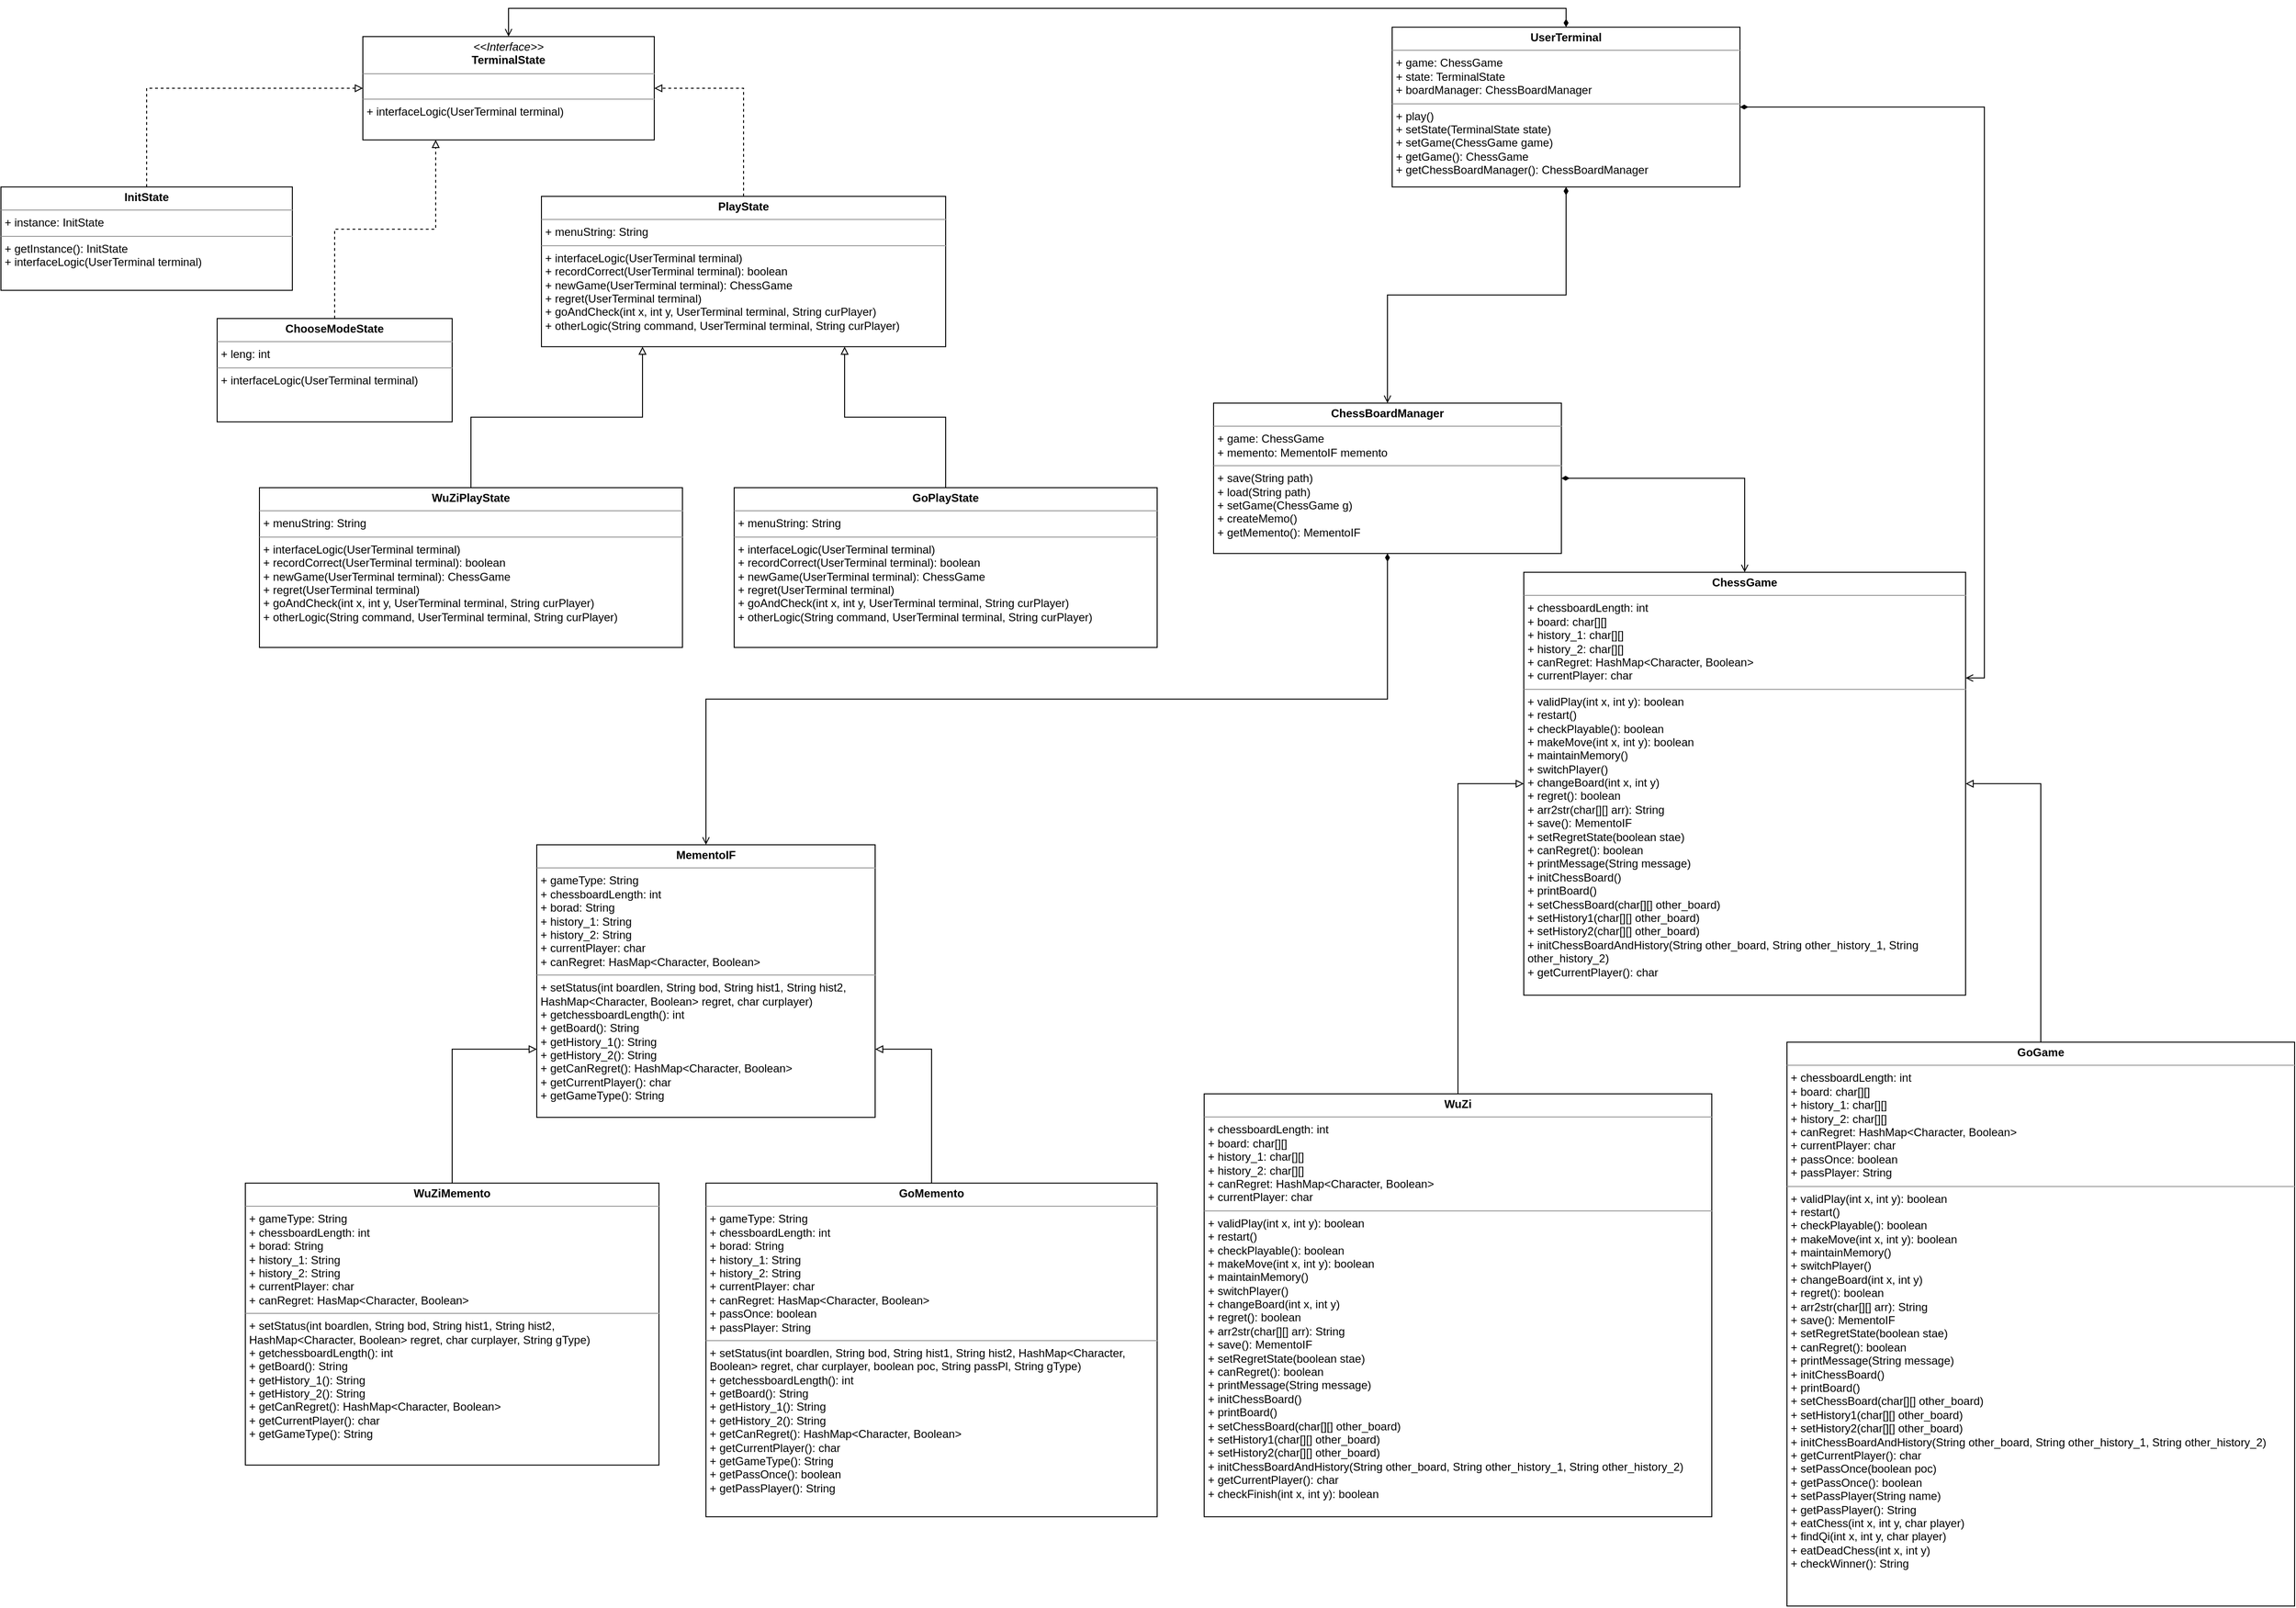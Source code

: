 <mxfile version="22.0.2" type="device">
  <diagram name="Page-1" id="c4acf3e9-155e-7222-9cf6-157b1a14988f">
    <mxGraphModel dx="5404" dy="2093" grid="1" gridSize="10" guides="1" tooltips="1" connect="1" arrows="1" fold="1" page="1" pageScale="1" pageWidth="850" pageHeight="1100" background="none" math="0" shadow="0">
      <root>
        <mxCell id="0" />
        <mxCell id="1" parent="0" />
        <mxCell id="H-R2g1DrekQzZ_cfSzfi-2" value="&lt;p style=&quot;margin:0px;margin-top:4px;text-align:center;&quot;&gt;&lt;b&gt;MementoIF&lt;/b&gt;&lt;/p&gt;&lt;hr size=&quot;1&quot;&gt;&lt;p style=&quot;margin:0px;margin-left:4px;&quot;&gt;+ gameType: String&lt;/p&gt;&lt;p style=&quot;margin:0px;margin-left:4px;&quot;&gt;+ chessboardLength: int&lt;/p&gt;&lt;p style=&quot;margin:0px;margin-left:4px;&quot;&gt;+ borad: String&lt;/p&gt;&lt;p style=&quot;margin:0px;margin-left:4px;&quot;&gt;+ history_1: String&lt;/p&gt;&lt;p style=&quot;margin:0px;margin-left:4px;&quot;&gt;+ history_2: String&lt;/p&gt;&lt;p style=&quot;margin:0px;margin-left:4px;&quot;&gt;+ currentPlayer: char&lt;/p&gt;&lt;p style=&quot;margin:0px;margin-left:4px;&quot;&gt;+ canRegret: HasMap&amp;lt;Character, Boolean&amp;gt;&lt;/p&gt;&lt;hr size=&quot;1&quot;&gt;&lt;p style=&quot;margin:0px;margin-left:4px;&quot;&gt;+ setStatus(int boardlen, String bod, String hist1, String hist2, HashMap&amp;lt;Character, Boolean&amp;gt; regret, char curplayer)&lt;/p&gt;&lt;p style=&quot;margin:0px;margin-left:4px;&quot;&gt;+ getchessboardLength(): int&lt;/p&gt;&lt;p style=&quot;margin:0px;margin-left:4px;&quot;&gt;+ getBoard(): String&lt;/p&gt;&lt;p style=&quot;margin:0px;margin-left:4px;&quot;&gt;+ getHistory_1(): String&lt;/p&gt;&lt;p style=&quot;margin:0px;margin-left:4px;&quot;&gt;+ getHistory_2(): String&lt;/p&gt;&lt;p style=&quot;margin:0px;margin-left:4px;&quot;&gt;+ getCanRegret(): HashMap&amp;lt;Character, Boolean&amp;gt;&lt;/p&gt;&lt;p style=&quot;margin:0px;margin-left:4px;&quot;&gt;+ getCurrentPlayer(): char&lt;/p&gt;&lt;p style=&quot;margin:0px;margin-left:4px;&quot;&gt;+ getGameType(): String&lt;/p&gt;" style="verticalAlign=top;align=left;overflow=fill;fontSize=12;fontFamily=Helvetica;html=1;whiteSpace=wrap;" vertex="1" parent="1">
          <mxGeometry x="-1075" y="1109.91" width="360" height="290" as="geometry" />
        </mxCell>
        <mxCell id="H-R2g1DrekQzZ_cfSzfi-7" style="edgeStyle=orthogonalEdgeStyle;rounded=0;orthogonalLoop=1;jettySize=auto;html=1;entryX=0;entryY=0.75;entryDx=0;entryDy=0;exitX=0.5;exitY=0;exitDx=0;exitDy=0;endArrow=block;endFill=0;" edge="1" parent="1" source="H-R2g1DrekQzZ_cfSzfi-5" target="H-R2g1DrekQzZ_cfSzfi-2">
          <mxGeometry relative="1" as="geometry" />
        </mxCell>
        <mxCell id="H-R2g1DrekQzZ_cfSzfi-5" value="&lt;p style=&quot;margin:0px;margin-top:4px;text-align:center;&quot;&gt;&lt;b&gt;WuZiMemento&lt;/b&gt;&lt;/p&gt;&lt;hr size=&quot;1&quot;&gt;&lt;p style=&quot;margin:0px;margin-left:4px;&quot;&gt;+ gameType: String&lt;/p&gt;&lt;p style=&quot;margin:0px;margin-left:4px;&quot;&gt;+ chessboardLength: int&lt;/p&gt;&lt;p style=&quot;margin:0px;margin-left:4px;&quot;&gt;+ borad: String&lt;/p&gt;&lt;p style=&quot;margin:0px;margin-left:4px;&quot;&gt;+ history_1: String&lt;/p&gt;&lt;p style=&quot;margin:0px;margin-left:4px;&quot;&gt;+ history_2: String&lt;/p&gt;&lt;p style=&quot;margin:0px;margin-left:4px;&quot;&gt;+ currentPlayer: char&lt;/p&gt;&lt;p style=&quot;margin:0px;margin-left:4px;&quot;&gt;+ canRegret: HasMap&amp;lt;Character, Boolean&amp;gt;&lt;/p&gt;&lt;hr size=&quot;1&quot;&gt;&lt;p style=&quot;margin:0px;margin-left:4px;&quot;&gt;+ setStatus(int boardlen, String bod, String hist1, String hist2, HashMap&amp;lt;Character, Boolean&amp;gt; regret, char curplayer, String gType)&lt;/p&gt;&lt;p style=&quot;margin:0px;margin-left:4px;&quot;&gt;+ getchessboardLength(): int&lt;/p&gt;&lt;p style=&quot;margin:0px;margin-left:4px;&quot;&gt;+ getBoard(): String&lt;/p&gt;&lt;p style=&quot;margin:0px;margin-left:4px;&quot;&gt;+ getHistory_1(): String&lt;/p&gt;&lt;p style=&quot;margin:0px;margin-left:4px;&quot;&gt;+ getHistory_2(): String&lt;/p&gt;&lt;p style=&quot;margin:0px;margin-left:4px;&quot;&gt;+ getCanRegret(): HashMap&amp;lt;Character, Boolean&amp;gt;&lt;/p&gt;&lt;p style=&quot;margin:0px;margin-left:4px;&quot;&gt;+ getCurrentPlayer(): char&lt;/p&gt;&lt;p style=&quot;margin:0px;margin-left:4px;&quot;&gt;+ getGameType(): String&lt;/p&gt;" style="verticalAlign=top;align=left;overflow=fill;fontSize=12;fontFamily=Helvetica;html=1;whiteSpace=wrap;" vertex="1" parent="1">
          <mxGeometry x="-1385" y="1469.91" width="440" height="300" as="geometry" />
        </mxCell>
        <mxCell id="H-R2g1DrekQzZ_cfSzfi-8" style="edgeStyle=orthogonalEdgeStyle;rounded=0;orthogonalLoop=1;jettySize=auto;html=1;exitX=0.5;exitY=0;exitDx=0;exitDy=0;entryX=1;entryY=0.75;entryDx=0;entryDy=0;endArrow=block;endFill=0;" edge="1" parent="1" source="H-R2g1DrekQzZ_cfSzfi-6" target="H-R2g1DrekQzZ_cfSzfi-2">
          <mxGeometry relative="1" as="geometry" />
        </mxCell>
        <mxCell id="H-R2g1DrekQzZ_cfSzfi-6" value="&lt;p style=&quot;margin:0px;margin-top:4px;text-align:center;&quot;&gt;&lt;b&gt;GoMemento&lt;/b&gt;&lt;/p&gt;&lt;hr size=&quot;1&quot;&gt;&lt;p style=&quot;margin:0px;margin-left:4px;&quot;&gt;+ gameType: String&lt;/p&gt;&lt;p style=&quot;margin:0px;margin-left:4px;&quot;&gt;+ chessboardLength: int&lt;/p&gt;&lt;p style=&quot;margin:0px;margin-left:4px;&quot;&gt;+ borad: String&lt;/p&gt;&lt;p style=&quot;margin:0px;margin-left:4px;&quot;&gt;+ history_1: String&lt;/p&gt;&lt;p style=&quot;margin:0px;margin-left:4px;&quot;&gt;+ history_2: String&lt;/p&gt;&lt;p style=&quot;margin:0px;margin-left:4px;&quot;&gt;+ currentPlayer: char&lt;/p&gt;&lt;p style=&quot;margin:0px;margin-left:4px;&quot;&gt;+ canRegret: HasMap&amp;lt;Character, Boolean&amp;gt;&lt;/p&gt;&lt;p style=&quot;margin:0px;margin-left:4px;&quot;&gt;+ passOnce: boolean&lt;/p&gt;&lt;p style=&quot;margin:0px;margin-left:4px;&quot;&gt;+ passPlayer: String&lt;/p&gt;&lt;hr size=&quot;1&quot;&gt;&lt;p style=&quot;margin:0px;margin-left:4px;&quot;&gt;+ setStatus(int boardlen, String bod, String hist1, String hist2, HashMap&amp;lt;Character, Boolean&amp;gt; regret, char curplayer, boolean poc, String passPl, String gType)&lt;/p&gt;&lt;p style=&quot;margin:0px;margin-left:4px;&quot;&gt;+ getchessboardLength(): int&lt;/p&gt;&lt;p style=&quot;margin:0px;margin-left:4px;&quot;&gt;+ getBoard(): String&lt;/p&gt;&lt;p style=&quot;margin:0px;margin-left:4px;&quot;&gt;+ getHistory_1(): String&lt;/p&gt;&lt;p style=&quot;margin:0px;margin-left:4px;&quot;&gt;+ getHistory_2(): String&lt;/p&gt;&lt;p style=&quot;margin:0px;margin-left:4px;&quot;&gt;+ getCanRegret(): HashMap&amp;lt;Character, Boolean&amp;gt;&lt;/p&gt;&lt;p style=&quot;margin:0px;margin-left:4px;&quot;&gt;+ getCurrentPlayer(): char&lt;/p&gt;&lt;p style=&quot;margin:0px;margin-left:4px;&quot;&gt;+ getGameType(): String&lt;/p&gt;&lt;p style=&quot;margin:0px;margin-left:4px;&quot;&gt;+ getPassOnce(): boolean&lt;/p&gt;&lt;p style=&quot;margin:0px;margin-left:4px;&quot;&gt;+ getPassPlayer(): String&lt;/p&gt;" style="verticalAlign=top;align=left;overflow=fill;fontSize=12;fontFamily=Helvetica;html=1;whiteSpace=wrap;" vertex="1" parent="1">
          <mxGeometry x="-895" y="1469.91" width="480" height="355" as="geometry" />
        </mxCell>
        <mxCell id="H-R2g1DrekQzZ_cfSzfi-30" style="edgeStyle=orthogonalEdgeStyle;rounded=0;orthogonalLoop=1;jettySize=auto;html=1;entryX=0.5;entryY=0;entryDx=0;entryDy=0;startArrow=diamondThin;startFill=1;endArrow=open;endFill=0;exitX=0.5;exitY=1;exitDx=0;exitDy=0;" edge="1" parent="1" source="H-R2g1DrekQzZ_cfSzfi-9" target="H-R2g1DrekQzZ_cfSzfi-2">
          <mxGeometry relative="1" as="geometry" />
        </mxCell>
        <mxCell id="H-R2g1DrekQzZ_cfSzfi-31" style="edgeStyle=orthogonalEdgeStyle;rounded=0;orthogonalLoop=1;jettySize=auto;html=1;exitX=1;exitY=0.5;exitDx=0;exitDy=0;entryX=0.5;entryY=0;entryDx=0;entryDy=0;endArrow=open;endFill=0;startArrow=diamondThin;startFill=1;" edge="1" parent="1" source="H-R2g1DrekQzZ_cfSzfi-9" target="H-R2g1DrekQzZ_cfSzfi-10">
          <mxGeometry relative="1" as="geometry" />
        </mxCell>
        <mxCell id="H-R2g1DrekQzZ_cfSzfi-9" value="&lt;p style=&quot;margin:0px;margin-top:4px;text-align:center;&quot;&gt;&lt;b&gt;ChessBoardManager&lt;/b&gt;&lt;/p&gt;&lt;hr size=&quot;1&quot;&gt;&lt;p style=&quot;margin:0px;margin-left:4px;&quot;&gt;+ game: ChessGame&lt;/p&gt;&lt;p style=&quot;margin:0px;margin-left:4px;&quot;&gt;+ memento: MementoIF memento&lt;/p&gt;&lt;hr size=&quot;1&quot;&gt;&lt;p style=&quot;margin:0px;margin-left:4px;&quot;&gt;+ save(String path)&lt;/p&gt;&lt;p style=&quot;margin:0px;margin-left:4px;&quot;&gt;+ load(String path)&lt;/p&gt;&lt;p style=&quot;margin:0px;margin-left:4px;&quot;&gt;+ setGame(ChessGame g)&lt;/p&gt;&lt;p style=&quot;margin:0px;margin-left:4px;&quot;&gt;+ createMemo()&lt;/p&gt;&lt;p style=&quot;margin:0px;margin-left:4px;&quot;&gt;+ getMemento(): MementoIF&lt;/p&gt;" style="verticalAlign=top;align=left;overflow=fill;fontSize=12;fontFamily=Helvetica;html=1;whiteSpace=wrap;" vertex="1" parent="1">
          <mxGeometry x="-355" y="639.91" width="370" height="160" as="geometry" />
        </mxCell>
        <mxCell id="H-R2g1DrekQzZ_cfSzfi-10" value="&lt;p style=&quot;margin:0px;margin-top:4px;text-align:center;&quot;&gt;&lt;b&gt;ChessGame&lt;/b&gt;&lt;/p&gt;&lt;hr size=&quot;1&quot;&gt;&lt;p style=&quot;margin:0px;margin-left:4px;&quot;&gt;+ chessboardLength: int&lt;/p&gt;&lt;p style=&quot;margin:0px;margin-left:4px;&quot;&gt;+ board: char[][]&lt;/p&gt;&lt;p style=&quot;margin:0px;margin-left:4px;&quot;&gt;+ history_1: char[][]&lt;/p&gt;&lt;p style=&quot;margin:0px;margin-left:4px;&quot;&gt;+ history_2: char[][]&lt;/p&gt;&lt;p style=&quot;margin:0px;margin-left:4px;&quot;&gt;+ canRegret: HashMap&amp;lt;Character, Boolean&amp;gt;&lt;/p&gt;&lt;p style=&quot;margin:0px;margin-left:4px;&quot;&gt;+ currentPlayer: char&lt;/p&gt;&lt;hr size=&quot;1&quot;&gt;&lt;p style=&quot;margin:0px;margin-left:4px;&quot;&gt;+ validPlay(int x, int y): boolean&lt;/p&gt;&lt;p style=&quot;margin:0px;margin-left:4px;&quot;&gt;+ restart()&lt;/p&gt;&lt;p style=&quot;margin:0px;margin-left:4px;&quot;&gt;+ checkPlayable(): boolean&lt;/p&gt;&lt;p style=&quot;margin:0px;margin-left:4px;&quot;&gt;+ makeMove(int x, int y): boolean&lt;/p&gt;&lt;p style=&quot;margin:0px;margin-left:4px;&quot;&gt;+ maintainMemory()&lt;/p&gt;&lt;p style=&quot;margin:0px;margin-left:4px;&quot;&gt;+ switchPlayer()&lt;/p&gt;&lt;p style=&quot;margin:0px;margin-left:4px;&quot;&gt;+ changeBoard(int x, int y)&lt;/p&gt;&lt;p style=&quot;margin:0px;margin-left:4px;&quot;&gt;+ regret(): boolean&lt;/p&gt;&lt;p style=&quot;margin:0px;margin-left:4px;&quot;&gt;+ arr2str(char[][] arr): String&lt;/p&gt;&lt;p style=&quot;margin:0px;margin-left:4px;&quot;&gt;+ save(): MementoIF&lt;/p&gt;&lt;p style=&quot;margin:0px;margin-left:4px;&quot;&gt;+ setRegretState(boolean stae)&lt;/p&gt;&lt;p style=&quot;margin:0px;margin-left:4px;&quot;&gt;+ canRegret(): boolean&lt;/p&gt;&lt;p style=&quot;margin:0px;margin-left:4px;&quot;&gt;+ printMessage(String message)&lt;/p&gt;&lt;p style=&quot;margin:0px;margin-left:4px;&quot;&gt;+ initChessBoard()&lt;/p&gt;&lt;p style=&quot;margin:0px;margin-left:4px;&quot;&gt;+ printBoard()&lt;/p&gt;&lt;p style=&quot;margin:0px;margin-left:4px;&quot;&gt;+ setChessBoard(char[][] other_board)&lt;/p&gt;&lt;p style=&quot;margin:0px;margin-left:4px;&quot;&gt;+ setHistory1(char[][] other_board)&lt;/p&gt;&lt;p style=&quot;margin:0px;margin-left:4px;&quot;&gt;+ setHistory2(char[][] other_board)&lt;/p&gt;&lt;p style=&quot;margin:0px;margin-left:4px;&quot;&gt;+ initChessBoardAndHistory(String other_board, String other_history_1, String other_history_2)&lt;/p&gt;&lt;p style=&quot;margin:0px;margin-left:4px;&quot;&gt;+ getCurrentPlayer(): char&lt;/p&gt;" style="verticalAlign=top;align=left;overflow=fill;fontSize=12;fontFamily=Helvetica;html=1;whiteSpace=wrap;" vertex="1" parent="1">
          <mxGeometry x="-25" y="819.91" width="470" height="450" as="geometry" />
        </mxCell>
        <mxCell id="H-R2g1DrekQzZ_cfSzfi-12" style="edgeStyle=orthogonalEdgeStyle;rounded=0;orthogonalLoop=1;jettySize=auto;html=1;entryX=0;entryY=0.5;entryDx=0;entryDy=0;exitX=0.5;exitY=0;exitDx=0;exitDy=0;endArrow=block;endFill=0;" edge="1" parent="1" source="H-R2g1DrekQzZ_cfSzfi-11" target="H-R2g1DrekQzZ_cfSzfi-10">
          <mxGeometry relative="1" as="geometry" />
        </mxCell>
        <mxCell id="H-R2g1DrekQzZ_cfSzfi-11" value="&lt;p style=&quot;margin:0px;margin-top:4px;text-align:center;&quot;&gt;&lt;b&gt;WuZi&lt;/b&gt;&lt;/p&gt;&lt;hr size=&quot;1&quot;&gt;&lt;p style=&quot;margin:0px;margin-left:4px;&quot;&gt;+ chessboardLength: int&lt;/p&gt;&lt;p style=&quot;margin:0px;margin-left:4px;&quot;&gt;+ board: char[][]&lt;/p&gt;&lt;p style=&quot;margin:0px;margin-left:4px;&quot;&gt;+ history_1: char[][]&lt;/p&gt;&lt;p style=&quot;margin:0px;margin-left:4px;&quot;&gt;+ history_2: char[][]&lt;/p&gt;&lt;p style=&quot;margin:0px;margin-left:4px;&quot;&gt;+ canRegret: HashMap&amp;lt;Character, Boolean&amp;gt;&lt;/p&gt;&lt;p style=&quot;margin:0px;margin-left:4px;&quot;&gt;+ currentPlayer: char&lt;/p&gt;&lt;hr size=&quot;1&quot;&gt;&lt;p style=&quot;margin:0px;margin-left:4px;&quot;&gt;+ validPlay(int x, int y): boolean&lt;/p&gt;&lt;p style=&quot;margin:0px;margin-left:4px;&quot;&gt;+ restart()&lt;/p&gt;&lt;p style=&quot;margin:0px;margin-left:4px;&quot;&gt;+ checkPlayable(): boolean&lt;/p&gt;&lt;p style=&quot;margin:0px;margin-left:4px;&quot;&gt;+ makeMove(int x, int y): boolean&lt;/p&gt;&lt;p style=&quot;margin:0px;margin-left:4px;&quot;&gt;+ maintainMemory()&lt;/p&gt;&lt;p style=&quot;margin:0px;margin-left:4px;&quot;&gt;+ switchPlayer()&lt;/p&gt;&lt;p style=&quot;margin:0px;margin-left:4px;&quot;&gt;+ changeBoard(int x, int y)&lt;/p&gt;&lt;p style=&quot;margin:0px;margin-left:4px;&quot;&gt;+ regret(): boolean&lt;/p&gt;&lt;p style=&quot;margin:0px;margin-left:4px;&quot;&gt;+ arr2str(char[][] arr): String&lt;/p&gt;&lt;p style=&quot;margin:0px;margin-left:4px;&quot;&gt;+ save(): MementoIF&lt;/p&gt;&lt;p style=&quot;margin:0px;margin-left:4px;&quot;&gt;+ setRegretState(boolean stae)&lt;/p&gt;&lt;p style=&quot;margin:0px;margin-left:4px;&quot;&gt;+ canRegret(): boolean&lt;/p&gt;&lt;p style=&quot;margin:0px;margin-left:4px;&quot;&gt;+ printMessage(String message)&lt;/p&gt;&lt;p style=&quot;margin:0px;margin-left:4px;&quot;&gt;+ initChessBoard()&lt;/p&gt;&lt;p style=&quot;margin:0px;margin-left:4px;&quot;&gt;+ printBoard()&lt;/p&gt;&lt;p style=&quot;margin:0px;margin-left:4px;&quot;&gt;+ setChessBoard(char[][] other_board)&lt;/p&gt;&lt;p style=&quot;margin:0px;margin-left:4px;&quot;&gt;+ setHistory1(char[][] other_board)&lt;/p&gt;&lt;p style=&quot;margin:0px;margin-left:4px;&quot;&gt;+ setHistory2(char[][] other_board)&lt;/p&gt;&lt;p style=&quot;margin:0px;margin-left:4px;&quot;&gt;+ initChessBoardAndHistory(String other_board, String other_history_1, String other_history_2)&lt;/p&gt;&lt;p style=&quot;margin:0px;margin-left:4px;&quot;&gt;+ getCurrentPlayer(): char&lt;/p&gt;&lt;p style=&quot;margin:0px;margin-left:4px;&quot;&gt;+ checkFinish(int x, int y): boolean&lt;/p&gt;" style="verticalAlign=top;align=left;overflow=fill;fontSize=12;fontFamily=Helvetica;html=1;whiteSpace=wrap;" vertex="1" parent="1">
          <mxGeometry x="-365" y="1374.91" width="540" height="450" as="geometry" />
        </mxCell>
        <mxCell id="H-R2g1DrekQzZ_cfSzfi-14" style="edgeStyle=orthogonalEdgeStyle;rounded=0;orthogonalLoop=1;jettySize=auto;html=1;exitX=0.5;exitY=0;exitDx=0;exitDy=0;entryX=1;entryY=0.5;entryDx=0;entryDy=0;endArrow=block;endFill=0;" edge="1" parent="1" source="H-R2g1DrekQzZ_cfSzfi-13" target="H-R2g1DrekQzZ_cfSzfi-10">
          <mxGeometry relative="1" as="geometry" />
        </mxCell>
        <mxCell id="H-R2g1DrekQzZ_cfSzfi-13" value="&lt;p style=&quot;margin:0px;margin-top:4px;text-align:center;&quot;&gt;&lt;b&gt;GoGame&lt;/b&gt;&lt;/p&gt;&lt;hr size=&quot;1&quot;&gt;&lt;p style=&quot;margin:0px;margin-left:4px;&quot;&gt;+ chessboardLength: int&lt;/p&gt;&lt;p style=&quot;margin:0px;margin-left:4px;&quot;&gt;+ board: char[][]&lt;/p&gt;&lt;p style=&quot;margin:0px;margin-left:4px;&quot;&gt;+ history_1: char[][]&lt;/p&gt;&lt;p style=&quot;margin:0px;margin-left:4px;&quot;&gt;+ history_2: char[][]&lt;/p&gt;&lt;p style=&quot;margin:0px;margin-left:4px;&quot;&gt;+ canRegret: HashMap&amp;lt;Character, Boolean&amp;gt;&lt;/p&gt;&lt;p style=&quot;margin:0px;margin-left:4px;&quot;&gt;+ currentPlayer: char&lt;/p&gt;&lt;p style=&quot;margin:0px;margin-left:4px;&quot;&gt;+ passOnce: boolean&lt;/p&gt;&lt;p style=&quot;margin:0px;margin-left:4px;&quot;&gt;+ passPlayer: String&lt;/p&gt;&lt;hr size=&quot;1&quot;&gt;&lt;p style=&quot;margin:0px;margin-left:4px;&quot;&gt;+ validPlay(int x, int y): boolean&lt;/p&gt;&lt;p style=&quot;margin:0px;margin-left:4px;&quot;&gt;+ restart()&lt;/p&gt;&lt;p style=&quot;margin:0px;margin-left:4px;&quot;&gt;+ checkPlayable(): boolean&lt;/p&gt;&lt;p style=&quot;margin:0px;margin-left:4px;&quot;&gt;+ makeMove(int x, int y): boolean&lt;/p&gt;&lt;p style=&quot;margin:0px;margin-left:4px;&quot;&gt;+ maintainMemory()&lt;/p&gt;&lt;p style=&quot;margin:0px;margin-left:4px;&quot;&gt;+ switchPlayer()&lt;/p&gt;&lt;p style=&quot;margin:0px;margin-left:4px;&quot;&gt;+ changeBoard(int x, int y)&lt;/p&gt;&lt;p style=&quot;margin:0px;margin-left:4px;&quot;&gt;+ regret(): boolean&lt;/p&gt;&lt;p style=&quot;margin:0px;margin-left:4px;&quot;&gt;+ arr2str(char[][] arr): String&lt;/p&gt;&lt;p style=&quot;margin:0px;margin-left:4px;&quot;&gt;+ save(): MementoIF&lt;/p&gt;&lt;p style=&quot;margin:0px;margin-left:4px;&quot;&gt;+ setRegretState(boolean stae)&lt;/p&gt;&lt;p style=&quot;margin:0px;margin-left:4px;&quot;&gt;+ canRegret(): boolean&lt;/p&gt;&lt;p style=&quot;margin:0px;margin-left:4px;&quot;&gt;+ printMessage(String message)&lt;/p&gt;&lt;p style=&quot;margin:0px;margin-left:4px;&quot;&gt;+ initChessBoard()&lt;/p&gt;&lt;p style=&quot;margin:0px;margin-left:4px;&quot;&gt;+ printBoard()&lt;/p&gt;&lt;p style=&quot;margin:0px;margin-left:4px;&quot;&gt;+ setChessBoard(char[][] other_board)&lt;/p&gt;&lt;p style=&quot;margin:0px;margin-left:4px;&quot;&gt;+ setHistory1(char[][] other_board)&lt;/p&gt;&lt;p style=&quot;margin:0px;margin-left:4px;&quot;&gt;+ setHistory2(char[][] other_board)&lt;/p&gt;&lt;p style=&quot;margin:0px;margin-left:4px;&quot;&gt;+ initChessBoardAndHistory(String other_board, String other_history_1, String other_history_2)&lt;/p&gt;&lt;p style=&quot;margin:0px;margin-left:4px;&quot;&gt;+ getCurrentPlayer(): char&lt;/p&gt;&lt;p style=&quot;margin:0px;margin-left:4px;&quot;&gt;+ setPassOnce(boolean poc)&lt;/p&gt;&lt;p style=&quot;margin:0px;margin-left:4px;&quot;&gt;+ getPassOnce(): boolean&lt;/p&gt;&lt;p style=&quot;margin:0px;margin-left:4px;&quot;&gt;+ setPassPlayer(String name)&lt;/p&gt;&lt;p style=&quot;margin:0px;margin-left:4px;&quot;&gt;+ getPassPlayer(): String&lt;/p&gt;&lt;p style=&quot;margin:0px;margin-left:4px;&quot;&gt;+ eatChess(int x, int y, char player)&lt;/p&gt;&lt;p style=&quot;margin:0px;margin-left:4px;&quot;&gt;+ findQi(int x, int y, char player)&lt;/p&gt;&lt;p style=&quot;margin:0px;margin-left:4px;&quot;&gt;+ eatDeadChess(int x, int y)&lt;/p&gt;&lt;p style=&quot;margin:0px;margin-left:4px;&quot;&gt;+ checkWinner(): String&lt;/p&gt;" style="verticalAlign=top;align=left;overflow=fill;fontSize=12;fontFamily=Helvetica;html=1;whiteSpace=wrap;" vertex="1" parent="1">
          <mxGeometry x="255" y="1319.91" width="540" height="600" as="geometry" />
        </mxCell>
        <mxCell id="H-R2g1DrekQzZ_cfSzfi-15" value="&lt;p style=&quot;margin:0px;margin-top:4px;text-align:center;&quot;&gt;&lt;i&gt;&amp;lt;&amp;lt;Interface&amp;gt;&amp;gt;&lt;/i&gt;&lt;br&gt;&lt;b&gt;TerminalState&lt;/b&gt;&lt;/p&gt;&lt;hr size=&quot;1&quot;&gt;&lt;p style=&quot;margin:0px;margin-left:4px;&quot;&gt;&lt;br&gt;&lt;/p&gt;&lt;hr size=&quot;1&quot;&gt;&lt;p style=&quot;margin:0px;margin-left:4px;&quot;&gt;+ interfaceLogic(UserTerminal terminal)&lt;/p&gt;" style="verticalAlign=top;align=left;overflow=fill;fontSize=12;fontFamily=Helvetica;html=1;whiteSpace=wrap;" vertex="1" parent="1">
          <mxGeometry x="-1260" y="249.91" width="310" height="110" as="geometry" />
        </mxCell>
        <mxCell id="H-R2g1DrekQzZ_cfSzfi-27" style="edgeStyle=orthogonalEdgeStyle;rounded=0;orthogonalLoop=1;jettySize=auto;html=1;entryX=0.25;entryY=1;entryDx=0;entryDy=0;endArrow=block;endFill=0;dashed=1;" edge="1" parent="1" source="H-R2g1DrekQzZ_cfSzfi-16" target="H-R2g1DrekQzZ_cfSzfi-15">
          <mxGeometry relative="1" as="geometry" />
        </mxCell>
        <mxCell id="H-R2g1DrekQzZ_cfSzfi-16" value="&lt;p style=&quot;margin:0px;margin-top:4px;text-align:center;&quot;&gt;&lt;b&gt;ChooseModeState&lt;/b&gt;&lt;/p&gt;&lt;hr size=&quot;1&quot;&gt;&lt;p style=&quot;margin:0px;margin-left:4px;&quot;&gt;+ leng: int&lt;/p&gt;&lt;hr size=&quot;1&quot;&gt;&lt;p style=&quot;margin:0px;margin-left:4px;&quot;&gt;+ interfaceLogic(UserTerminal terminal)&lt;/p&gt;" style="verticalAlign=top;align=left;overflow=fill;fontSize=12;fontFamily=Helvetica;html=1;whiteSpace=wrap;" vertex="1" parent="1">
          <mxGeometry x="-1415" y="549.91" width="250" height="110" as="geometry" />
        </mxCell>
        <mxCell id="H-R2g1DrekQzZ_cfSzfi-24" style="edgeStyle=orthogonalEdgeStyle;rounded=0;orthogonalLoop=1;jettySize=auto;html=1;exitX=0.5;exitY=0;exitDx=0;exitDy=0;entryX=0;entryY=0.5;entryDx=0;entryDy=0;endArrow=block;endFill=0;dashed=1;" edge="1" parent="1" source="H-R2g1DrekQzZ_cfSzfi-17" target="H-R2g1DrekQzZ_cfSzfi-15">
          <mxGeometry relative="1" as="geometry" />
        </mxCell>
        <mxCell id="H-R2g1DrekQzZ_cfSzfi-17" value="&lt;p style=&quot;margin:0px;margin-top:4px;text-align:center;&quot;&gt;&lt;b&gt;InitState&lt;/b&gt;&lt;/p&gt;&lt;hr size=&quot;1&quot;&gt;&lt;p style=&quot;margin:0px;margin-left:4px;&quot;&gt;+ instance: InitState&lt;/p&gt;&lt;hr size=&quot;1&quot;&gt;&lt;p style=&quot;margin:0px;margin-left:4px;&quot;&gt;+ getInstance(): InitState&lt;br&gt;+ interfaceLogic(UserTerminal terminal)&lt;/p&gt;" style="verticalAlign=top;align=left;overflow=fill;fontSize=12;fontFamily=Helvetica;html=1;whiteSpace=wrap;" vertex="1" parent="1">
          <mxGeometry x="-1645" y="409.91" width="310" height="110" as="geometry" />
        </mxCell>
        <mxCell id="H-R2g1DrekQzZ_cfSzfi-25" style="edgeStyle=orthogonalEdgeStyle;rounded=0;orthogonalLoop=1;jettySize=auto;html=1;entryX=1;entryY=0.5;entryDx=0;entryDy=0;dashed=1;endArrow=block;endFill=0;exitX=0.5;exitY=0;exitDx=0;exitDy=0;" edge="1" parent="1" source="H-R2g1DrekQzZ_cfSzfi-18" target="H-R2g1DrekQzZ_cfSzfi-15">
          <mxGeometry relative="1" as="geometry" />
        </mxCell>
        <mxCell id="H-R2g1DrekQzZ_cfSzfi-18" value="&lt;p style=&quot;margin:0px;margin-top:4px;text-align:center;&quot;&gt;&lt;b&gt;PlayState&lt;/b&gt;&lt;/p&gt;&lt;hr size=&quot;1&quot;&gt;&lt;p style=&quot;margin:0px;margin-left:4px;&quot;&gt;+ menuString: String&lt;/p&gt;&lt;hr size=&quot;1&quot;&gt;&lt;p style=&quot;margin:0px;margin-left:4px;&quot;&gt;+ interfaceLogic(UserTerminal terminal)&lt;/p&gt;&lt;p style=&quot;margin:0px;margin-left:4px;&quot;&gt;+ recordCorrect(UserTerminal terminal): boolean&lt;/p&gt;&lt;p style=&quot;margin:0px;margin-left:4px;&quot;&gt;+ newGame(UserTerminal terminal): ChessGame&lt;/p&gt;&lt;p style=&quot;margin:0px;margin-left:4px;&quot;&gt;+ regret(UserTerminal terminal)&lt;/p&gt;&lt;p style=&quot;margin:0px;margin-left:4px;&quot;&gt;+ goAndCheck(int x, int y, UserTerminal terminal, String curPlayer)&lt;/p&gt;&lt;p style=&quot;margin:0px;margin-left:4px;&quot;&gt;+ otherLogic(String command, UserTerminal terminal, String curPlayer)&lt;/p&gt;" style="verticalAlign=top;align=left;overflow=fill;fontSize=12;fontFamily=Helvetica;html=1;whiteSpace=wrap;" vertex="1" parent="1">
          <mxGeometry x="-1070" y="419.91" width="430" height="160" as="geometry" />
        </mxCell>
        <mxCell id="H-R2g1DrekQzZ_cfSzfi-28" style="edgeStyle=orthogonalEdgeStyle;rounded=0;orthogonalLoop=1;jettySize=auto;html=1;exitX=0.5;exitY=0;exitDx=0;exitDy=0;entryX=0.25;entryY=1;entryDx=0;entryDy=0;endArrow=block;endFill=0;" edge="1" parent="1" source="H-R2g1DrekQzZ_cfSzfi-20" target="H-R2g1DrekQzZ_cfSzfi-18">
          <mxGeometry relative="1" as="geometry" />
        </mxCell>
        <mxCell id="H-R2g1DrekQzZ_cfSzfi-20" value="&lt;p style=&quot;margin:0px;margin-top:4px;text-align:center;&quot;&gt;&lt;b&gt;WuZiPlayState&lt;/b&gt;&lt;/p&gt;&lt;hr size=&quot;1&quot;&gt;&lt;p style=&quot;margin:0px;margin-left:4px;&quot;&gt;+ menuString: String&lt;/p&gt;&lt;hr size=&quot;1&quot;&gt;&lt;p style=&quot;margin:0px;margin-left:4px;&quot;&gt;+ interfaceLogic(UserTerminal terminal)&lt;/p&gt;&lt;p style=&quot;margin:0px;margin-left:4px;&quot;&gt;+ recordCorrect(UserTerminal terminal): boolean&lt;/p&gt;&lt;p style=&quot;margin:0px;margin-left:4px;&quot;&gt;+ newGame(UserTerminal terminal): ChessGame&lt;/p&gt;&lt;p style=&quot;margin:0px;margin-left:4px;&quot;&gt;+ regret(UserTerminal terminal)&lt;/p&gt;&lt;p style=&quot;margin:0px;margin-left:4px;&quot;&gt;+ goAndCheck(int x, int y, UserTerminal terminal, String curPlayer)&lt;/p&gt;&lt;p style=&quot;margin:0px;margin-left:4px;&quot;&gt;+ otherLogic(String command, UserTerminal terminal, String curPlayer)&lt;/p&gt;" style="verticalAlign=top;align=left;overflow=fill;fontSize=12;fontFamily=Helvetica;html=1;whiteSpace=wrap;" vertex="1" parent="1">
          <mxGeometry x="-1370" y="729.91" width="450" height="170" as="geometry" />
        </mxCell>
        <mxCell id="H-R2g1DrekQzZ_cfSzfi-29" style="edgeStyle=orthogonalEdgeStyle;rounded=0;orthogonalLoop=1;jettySize=auto;html=1;exitX=0.5;exitY=0;exitDx=0;exitDy=0;entryX=0.75;entryY=1;entryDx=0;entryDy=0;endArrow=block;endFill=0;" edge="1" parent="1" source="H-R2g1DrekQzZ_cfSzfi-21" target="H-R2g1DrekQzZ_cfSzfi-18">
          <mxGeometry relative="1" as="geometry" />
        </mxCell>
        <mxCell id="H-R2g1DrekQzZ_cfSzfi-21" value="&lt;p style=&quot;margin:0px;margin-top:4px;text-align:center;&quot;&gt;&lt;b&gt;GoPlayState&lt;/b&gt;&lt;/p&gt;&lt;hr size=&quot;1&quot;&gt;&lt;p style=&quot;margin:0px;margin-left:4px;&quot;&gt;+ menuString: String&lt;/p&gt;&lt;hr size=&quot;1&quot;&gt;&lt;p style=&quot;margin:0px;margin-left:4px;&quot;&gt;+ interfaceLogic(UserTerminal terminal)&lt;/p&gt;&lt;p style=&quot;margin:0px;margin-left:4px;&quot;&gt;+ recordCorrect(UserTerminal terminal): boolean&lt;/p&gt;&lt;p style=&quot;margin:0px;margin-left:4px;&quot;&gt;+ newGame(UserTerminal terminal): ChessGame&lt;/p&gt;&lt;p style=&quot;margin:0px;margin-left:4px;&quot;&gt;+ regret(UserTerminal terminal)&lt;/p&gt;&lt;p style=&quot;margin:0px;margin-left:4px;&quot;&gt;+ goAndCheck(int x, int y, UserTerminal terminal, String curPlayer)&lt;/p&gt;&lt;p style=&quot;margin:0px;margin-left:4px;&quot;&gt;+ otherLogic(String command, UserTerminal terminal, String curPlayer)&lt;/p&gt;" style="verticalAlign=top;align=left;overflow=fill;fontSize=12;fontFamily=Helvetica;html=1;whiteSpace=wrap;" vertex="1" parent="1">
          <mxGeometry x="-865" y="729.91" width="450" height="170" as="geometry" />
        </mxCell>
        <mxCell id="H-R2g1DrekQzZ_cfSzfi-32" style="edgeStyle=orthogonalEdgeStyle;rounded=0;orthogonalLoop=1;jettySize=auto;html=1;exitX=0.5;exitY=0;exitDx=0;exitDy=0;entryX=0.5;entryY=0;entryDx=0;entryDy=0;startArrow=diamondThin;startFill=1;endArrow=open;endFill=0;" edge="1" parent="1" source="H-R2g1DrekQzZ_cfSzfi-22" target="H-R2g1DrekQzZ_cfSzfi-15">
          <mxGeometry relative="1" as="geometry" />
        </mxCell>
        <mxCell id="H-R2g1DrekQzZ_cfSzfi-33" style="edgeStyle=orthogonalEdgeStyle;rounded=0;orthogonalLoop=1;jettySize=auto;html=1;entryX=0.5;entryY=0;entryDx=0;entryDy=0;endArrow=open;endFill=0;startArrow=diamondThin;startFill=1;" edge="1" parent="1" source="H-R2g1DrekQzZ_cfSzfi-22" target="H-R2g1DrekQzZ_cfSzfi-9">
          <mxGeometry relative="1" as="geometry" />
        </mxCell>
        <mxCell id="H-R2g1DrekQzZ_cfSzfi-34" style="edgeStyle=orthogonalEdgeStyle;rounded=0;orthogonalLoop=1;jettySize=auto;html=1;exitX=1;exitY=0.5;exitDx=0;exitDy=0;entryX=1;entryY=0.25;entryDx=0;entryDy=0;startArrow=diamondThin;startFill=1;endArrow=open;endFill=0;" edge="1" parent="1" source="H-R2g1DrekQzZ_cfSzfi-22" target="H-R2g1DrekQzZ_cfSzfi-10">
          <mxGeometry relative="1" as="geometry" />
        </mxCell>
        <mxCell id="H-R2g1DrekQzZ_cfSzfi-22" value="&lt;p style=&quot;margin:0px;margin-top:4px;text-align:center;&quot;&gt;&lt;b&gt;UserTerminal&lt;/b&gt;&lt;/p&gt;&lt;hr size=&quot;1&quot;&gt;&lt;p style=&quot;margin:0px;margin-left:4px;&quot;&gt;+ game: ChessGame&lt;/p&gt;&lt;p style=&quot;margin:0px;margin-left:4px;&quot;&gt;+ state: TerminalState&lt;/p&gt;&lt;p style=&quot;margin:0px;margin-left:4px;&quot;&gt;+ boardManager: ChessBoardManager&lt;/p&gt;&lt;hr size=&quot;1&quot;&gt;&lt;p style=&quot;margin:0px;margin-left:4px;&quot;&gt;+ play()&lt;/p&gt;&lt;p style=&quot;margin:0px;margin-left:4px;&quot;&gt;+ setState(TerminalState state)&lt;/p&gt;&lt;p style=&quot;margin:0px;margin-left:4px;&quot;&gt;+ setGame(ChessGame game)&lt;/p&gt;&lt;p style=&quot;margin:0px;margin-left:4px;&quot;&gt;+ getGame(): ChessGame&lt;/p&gt;&lt;p style=&quot;margin:0px;margin-left:4px;&quot;&gt;+ getChessBoardManager(): ChessBoardManager&lt;/p&gt;" style="verticalAlign=top;align=left;overflow=fill;fontSize=12;fontFamily=Helvetica;html=1;whiteSpace=wrap;" vertex="1" parent="1">
          <mxGeometry x="-165" y="239.91" width="370" height="170" as="geometry" />
        </mxCell>
      </root>
    </mxGraphModel>
  </diagram>
</mxfile>
